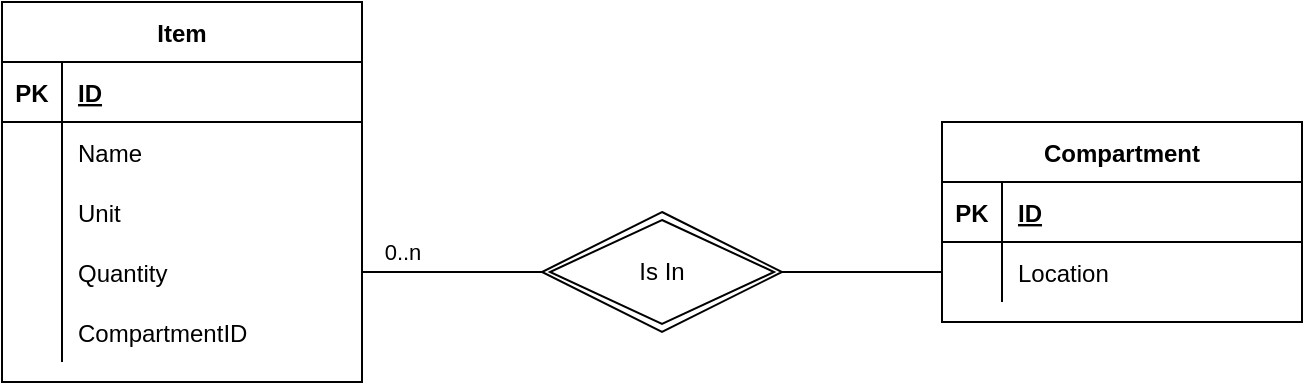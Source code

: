 <mxfile version="16.0.3" type="device"><diagram id="tvwWG-nLnTsEuskEYN66" name="Page-1"><mxGraphModel dx="1666" dy="794" grid="1" gridSize="10" guides="1" tooltips="1" connect="1" arrows="1" fold="1" page="1" pageScale="1" pageWidth="850" pageHeight="1100" math="0" shadow="0"><root><mxCell id="0"/><mxCell id="1" parent="0"/><mxCell id="qAGuN2cc-fF9aAeAKh8g-1" value="Item" style="shape=table;startSize=30;container=1;collapsible=1;childLayout=tableLayout;fixedRows=1;rowLines=0;fontStyle=1;align=center;resizeLast=1;" vertex="1" parent="1"><mxGeometry x="100" y="250" width="180" height="190" as="geometry"/></mxCell><mxCell id="qAGuN2cc-fF9aAeAKh8g-2" value="" style="shape=partialRectangle;collapsible=0;dropTarget=0;pointerEvents=0;fillColor=none;top=0;left=0;bottom=1;right=0;points=[[0,0.5],[1,0.5]];portConstraint=eastwest;" vertex="1" parent="qAGuN2cc-fF9aAeAKh8g-1"><mxGeometry y="30" width="180" height="30" as="geometry"/></mxCell><mxCell id="qAGuN2cc-fF9aAeAKh8g-3" value="PK" style="shape=partialRectangle;connectable=0;fillColor=none;top=0;left=0;bottom=0;right=0;fontStyle=1;overflow=hidden;" vertex="1" parent="qAGuN2cc-fF9aAeAKh8g-2"><mxGeometry width="30" height="30" as="geometry"><mxRectangle width="30" height="30" as="alternateBounds"/></mxGeometry></mxCell><mxCell id="qAGuN2cc-fF9aAeAKh8g-4" value="ID" style="shape=partialRectangle;connectable=0;fillColor=none;top=0;left=0;bottom=0;right=0;align=left;spacingLeft=6;fontStyle=5;overflow=hidden;" vertex="1" parent="qAGuN2cc-fF9aAeAKh8g-2"><mxGeometry x="30" width="150" height="30" as="geometry"><mxRectangle width="150" height="30" as="alternateBounds"/></mxGeometry></mxCell><mxCell id="qAGuN2cc-fF9aAeAKh8g-5" value="" style="shape=partialRectangle;collapsible=0;dropTarget=0;pointerEvents=0;fillColor=none;top=0;left=0;bottom=0;right=0;points=[[0,0.5],[1,0.5]];portConstraint=eastwest;" vertex="1" parent="qAGuN2cc-fF9aAeAKh8g-1"><mxGeometry y="60" width="180" height="30" as="geometry"/></mxCell><mxCell id="qAGuN2cc-fF9aAeAKh8g-6" value="" style="shape=partialRectangle;connectable=0;fillColor=none;top=0;left=0;bottom=0;right=0;editable=1;overflow=hidden;" vertex="1" parent="qAGuN2cc-fF9aAeAKh8g-5"><mxGeometry width="30" height="30" as="geometry"><mxRectangle width="30" height="30" as="alternateBounds"/></mxGeometry></mxCell><mxCell id="qAGuN2cc-fF9aAeAKh8g-7" value="Name" style="shape=partialRectangle;connectable=0;fillColor=none;top=0;left=0;bottom=0;right=0;align=left;spacingLeft=6;overflow=hidden;" vertex="1" parent="qAGuN2cc-fF9aAeAKh8g-5"><mxGeometry x="30" width="150" height="30" as="geometry"><mxRectangle width="150" height="30" as="alternateBounds"/></mxGeometry></mxCell><mxCell id="qAGuN2cc-fF9aAeAKh8g-14" value="" style="shape=partialRectangle;collapsible=0;dropTarget=0;pointerEvents=0;fillColor=none;top=0;left=0;bottom=0;right=0;points=[[0,0.5],[1,0.5]];portConstraint=eastwest;" vertex="1" parent="qAGuN2cc-fF9aAeAKh8g-1"><mxGeometry y="90" width="180" height="30" as="geometry"/></mxCell><mxCell id="qAGuN2cc-fF9aAeAKh8g-15" value="" style="shape=partialRectangle;connectable=0;fillColor=none;top=0;left=0;bottom=0;right=0;editable=1;overflow=hidden;" vertex="1" parent="qAGuN2cc-fF9aAeAKh8g-14"><mxGeometry width="30" height="30" as="geometry"><mxRectangle width="30" height="30" as="alternateBounds"/></mxGeometry></mxCell><mxCell id="qAGuN2cc-fF9aAeAKh8g-16" value="Unit" style="shape=partialRectangle;connectable=0;fillColor=none;top=0;left=0;bottom=0;right=0;align=left;spacingLeft=6;overflow=hidden;" vertex="1" parent="qAGuN2cc-fF9aAeAKh8g-14"><mxGeometry x="30" width="150" height="30" as="geometry"><mxRectangle width="150" height="30" as="alternateBounds"/></mxGeometry></mxCell><mxCell id="qAGuN2cc-fF9aAeAKh8g-8" value="" style="shape=partialRectangle;collapsible=0;dropTarget=0;pointerEvents=0;fillColor=none;top=0;left=0;bottom=0;right=0;points=[[0,0.5],[1,0.5]];portConstraint=eastwest;" vertex="1" parent="qAGuN2cc-fF9aAeAKh8g-1"><mxGeometry y="120" width="180" height="30" as="geometry"/></mxCell><mxCell id="qAGuN2cc-fF9aAeAKh8g-9" value="" style="shape=partialRectangle;connectable=0;fillColor=none;top=0;left=0;bottom=0;right=0;editable=1;overflow=hidden;" vertex="1" parent="qAGuN2cc-fF9aAeAKh8g-8"><mxGeometry width="30" height="30" as="geometry"><mxRectangle width="30" height="30" as="alternateBounds"/></mxGeometry></mxCell><mxCell id="qAGuN2cc-fF9aAeAKh8g-10" value="Quantity" style="shape=partialRectangle;connectable=0;fillColor=none;top=0;left=0;bottom=0;right=0;align=left;spacingLeft=6;overflow=hidden;" vertex="1" parent="qAGuN2cc-fF9aAeAKh8g-8"><mxGeometry x="30" width="150" height="30" as="geometry"><mxRectangle width="150" height="30" as="alternateBounds"/></mxGeometry></mxCell><mxCell id="qAGuN2cc-fF9aAeAKh8g-11" value="" style="shape=partialRectangle;collapsible=0;dropTarget=0;pointerEvents=0;fillColor=none;top=0;left=0;bottom=0;right=0;points=[[0,0.5],[1,0.5]];portConstraint=eastwest;" vertex="1" parent="qAGuN2cc-fF9aAeAKh8g-1"><mxGeometry y="150" width="180" height="30" as="geometry"/></mxCell><mxCell id="qAGuN2cc-fF9aAeAKh8g-12" value="" style="shape=partialRectangle;connectable=0;fillColor=none;top=0;left=0;bottom=0;right=0;editable=1;overflow=hidden;" vertex="1" parent="qAGuN2cc-fF9aAeAKh8g-11"><mxGeometry width="30" height="30" as="geometry"><mxRectangle width="30" height="30" as="alternateBounds"/></mxGeometry></mxCell><mxCell id="qAGuN2cc-fF9aAeAKh8g-13" value="CompartmentID" style="shape=partialRectangle;connectable=0;fillColor=none;top=0;left=0;bottom=0;right=0;align=left;spacingLeft=6;overflow=hidden;" vertex="1" parent="qAGuN2cc-fF9aAeAKh8g-11"><mxGeometry x="30" width="150" height="30" as="geometry"><mxRectangle width="150" height="30" as="alternateBounds"/></mxGeometry></mxCell><mxCell id="qAGuN2cc-fF9aAeAKh8g-20" value="Compartment" style="shape=table;startSize=30;container=1;collapsible=1;childLayout=tableLayout;fixedRows=1;rowLines=0;fontStyle=1;align=center;resizeLast=1;" vertex="1" parent="1"><mxGeometry x="570" y="310" width="180" height="100" as="geometry"/></mxCell><mxCell id="qAGuN2cc-fF9aAeAKh8g-21" value="" style="shape=partialRectangle;collapsible=0;dropTarget=0;pointerEvents=0;fillColor=none;top=0;left=0;bottom=1;right=0;points=[[0,0.5],[1,0.5]];portConstraint=eastwest;" vertex="1" parent="qAGuN2cc-fF9aAeAKh8g-20"><mxGeometry y="30" width="180" height="30" as="geometry"/></mxCell><mxCell id="qAGuN2cc-fF9aAeAKh8g-22" value="PK" style="shape=partialRectangle;connectable=0;fillColor=none;top=0;left=0;bottom=0;right=0;fontStyle=1;overflow=hidden;" vertex="1" parent="qAGuN2cc-fF9aAeAKh8g-21"><mxGeometry width="30" height="30" as="geometry"><mxRectangle width="30" height="30" as="alternateBounds"/></mxGeometry></mxCell><mxCell id="qAGuN2cc-fF9aAeAKh8g-23" value="ID" style="shape=partialRectangle;connectable=0;fillColor=none;top=0;left=0;bottom=0;right=0;align=left;spacingLeft=6;fontStyle=5;overflow=hidden;" vertex="1" parent="qAGuN2cc-fF9aAeAKh8g-21"><mxGeometry x="30" width="150" height="30" as="geometry"><mxRectangle width="150" height="30" as="alternateBounds"/></mxGeometry></mxCell><mxCell id="qAGuN2cc-fF9aAeAKh8g-24" value="" style="shape=partialRectangle;collapsible=0;dropTarget=0;pointerEvents=0;fillColor=none;top=0;left=0;bottom=0;right=0;points=[[0,0.5],[1,0.5]];portConstraint=eastwest;" vertex="1" parent="qAGuN2cc-fF9aAeAKh8g-20"><mxGeometry y="60" width="180" height="30" as="geometry"/></mxCell><mxCell id="qAGuN2cc-fF9aAeAKh8g-25" value="" style="shape=partialRectangle;connectable=0;fillColor=none;top=0;left=0;bottom=0;right=0;editable=1;overflow=hidden;" vertex="1" parent="qAGuN2cc-fF9aAeAKh8g-24"><mxGeometry width="30" height="30" as="geometry"><mxRectangle width="30" height="30" as="alternateBounds"/></mxGeometry></mxCell><mxCell id="qAGuN2cc-fF9aAeAKh8g-26" value="Location" style="shape=partialRectangle;connectable=0;fillColor=none;top=0;left=0;bottom=0;right=0;align=left;spacingLeft=6;overflow=hidden;" vertex="1" parent="qAGuN2cc-fF9aAeAKh8g-24"><mxGeometry x="30" width="150" height="30" as="geometry"><mxRectangle width="150" height="30" as="alternateBounds"/></mxGeometry></mxCell><mxCell id="qAGuN2cc-fF9aAeAKh8g-33" value="Is In" style="shape=rhombus;double=1;perimeter=rhombusPerimeter;whiteSpace=wrap;html=1;align=center;" vertex="1" parent="1"><mxGeometry x="370" y="355" width="120" height="60" as="geometry"/></mxCell><mxCell id="qAGuN2cc-fF9aAeAKh8g-36" value="" style="endArrow=none;html=1;rounded=0;exitX=1;exitY=0.5;exitDx=0;exitDy=0;entryX=0;entryY=0.5;entryDx=0;entryDy=0;" edge="1" parent="1" source="qAGuN2cc-fF9aAeAKh8g-8" target="qAGuN2cc-fF9aAeAKh8g-33"><mxGeometry relative="1" as="geometry"><mxPoint x="340" y="400" as="sourcePoint"/><mxPoint x="500" y="400" as="targetPoint"/></mxGeometry></mxCell><mxCell id="qAGuN2cc-fF9aAeAKh8g-37" value="0..n" style="edgeLabel;html=1;align=center;verticalAlign=middle;resizable=0;points=[];" vertex="1" connectable="0" parent="qAGuN2cc-fF9aAeAKh8g-36"><mxGeometry x="-0.244" y="-3" relative="1" as="geometry"><mxPoint x="-14" y="-13" as="offset"/></mxGeometry></mxCell><mxCell id="qAGuN2cc-fF9aAeAKh8g-38" value="" style="endArrow=none;html=1;rounded=0;exitX=1;exitY=0.5;exitDx=0;exitDy=0;entryX=0;entryY=0.5;entryDx=0;entryDy=0;" edge="1" parent="1" source="qAGuN2cc-fF9aAeAKh8g-33" target="qAGuN2cc-fF9aAeAKh8g-24"><mxGeometry relative="1" as="geometry"><mxPoint x="340" y="400" as="sourcePoint"/><mxPoint x="550" y="410" as="targetPoint"/></mxGeometry></mxCell></root></mxGraphModel></diagram></mxfile>